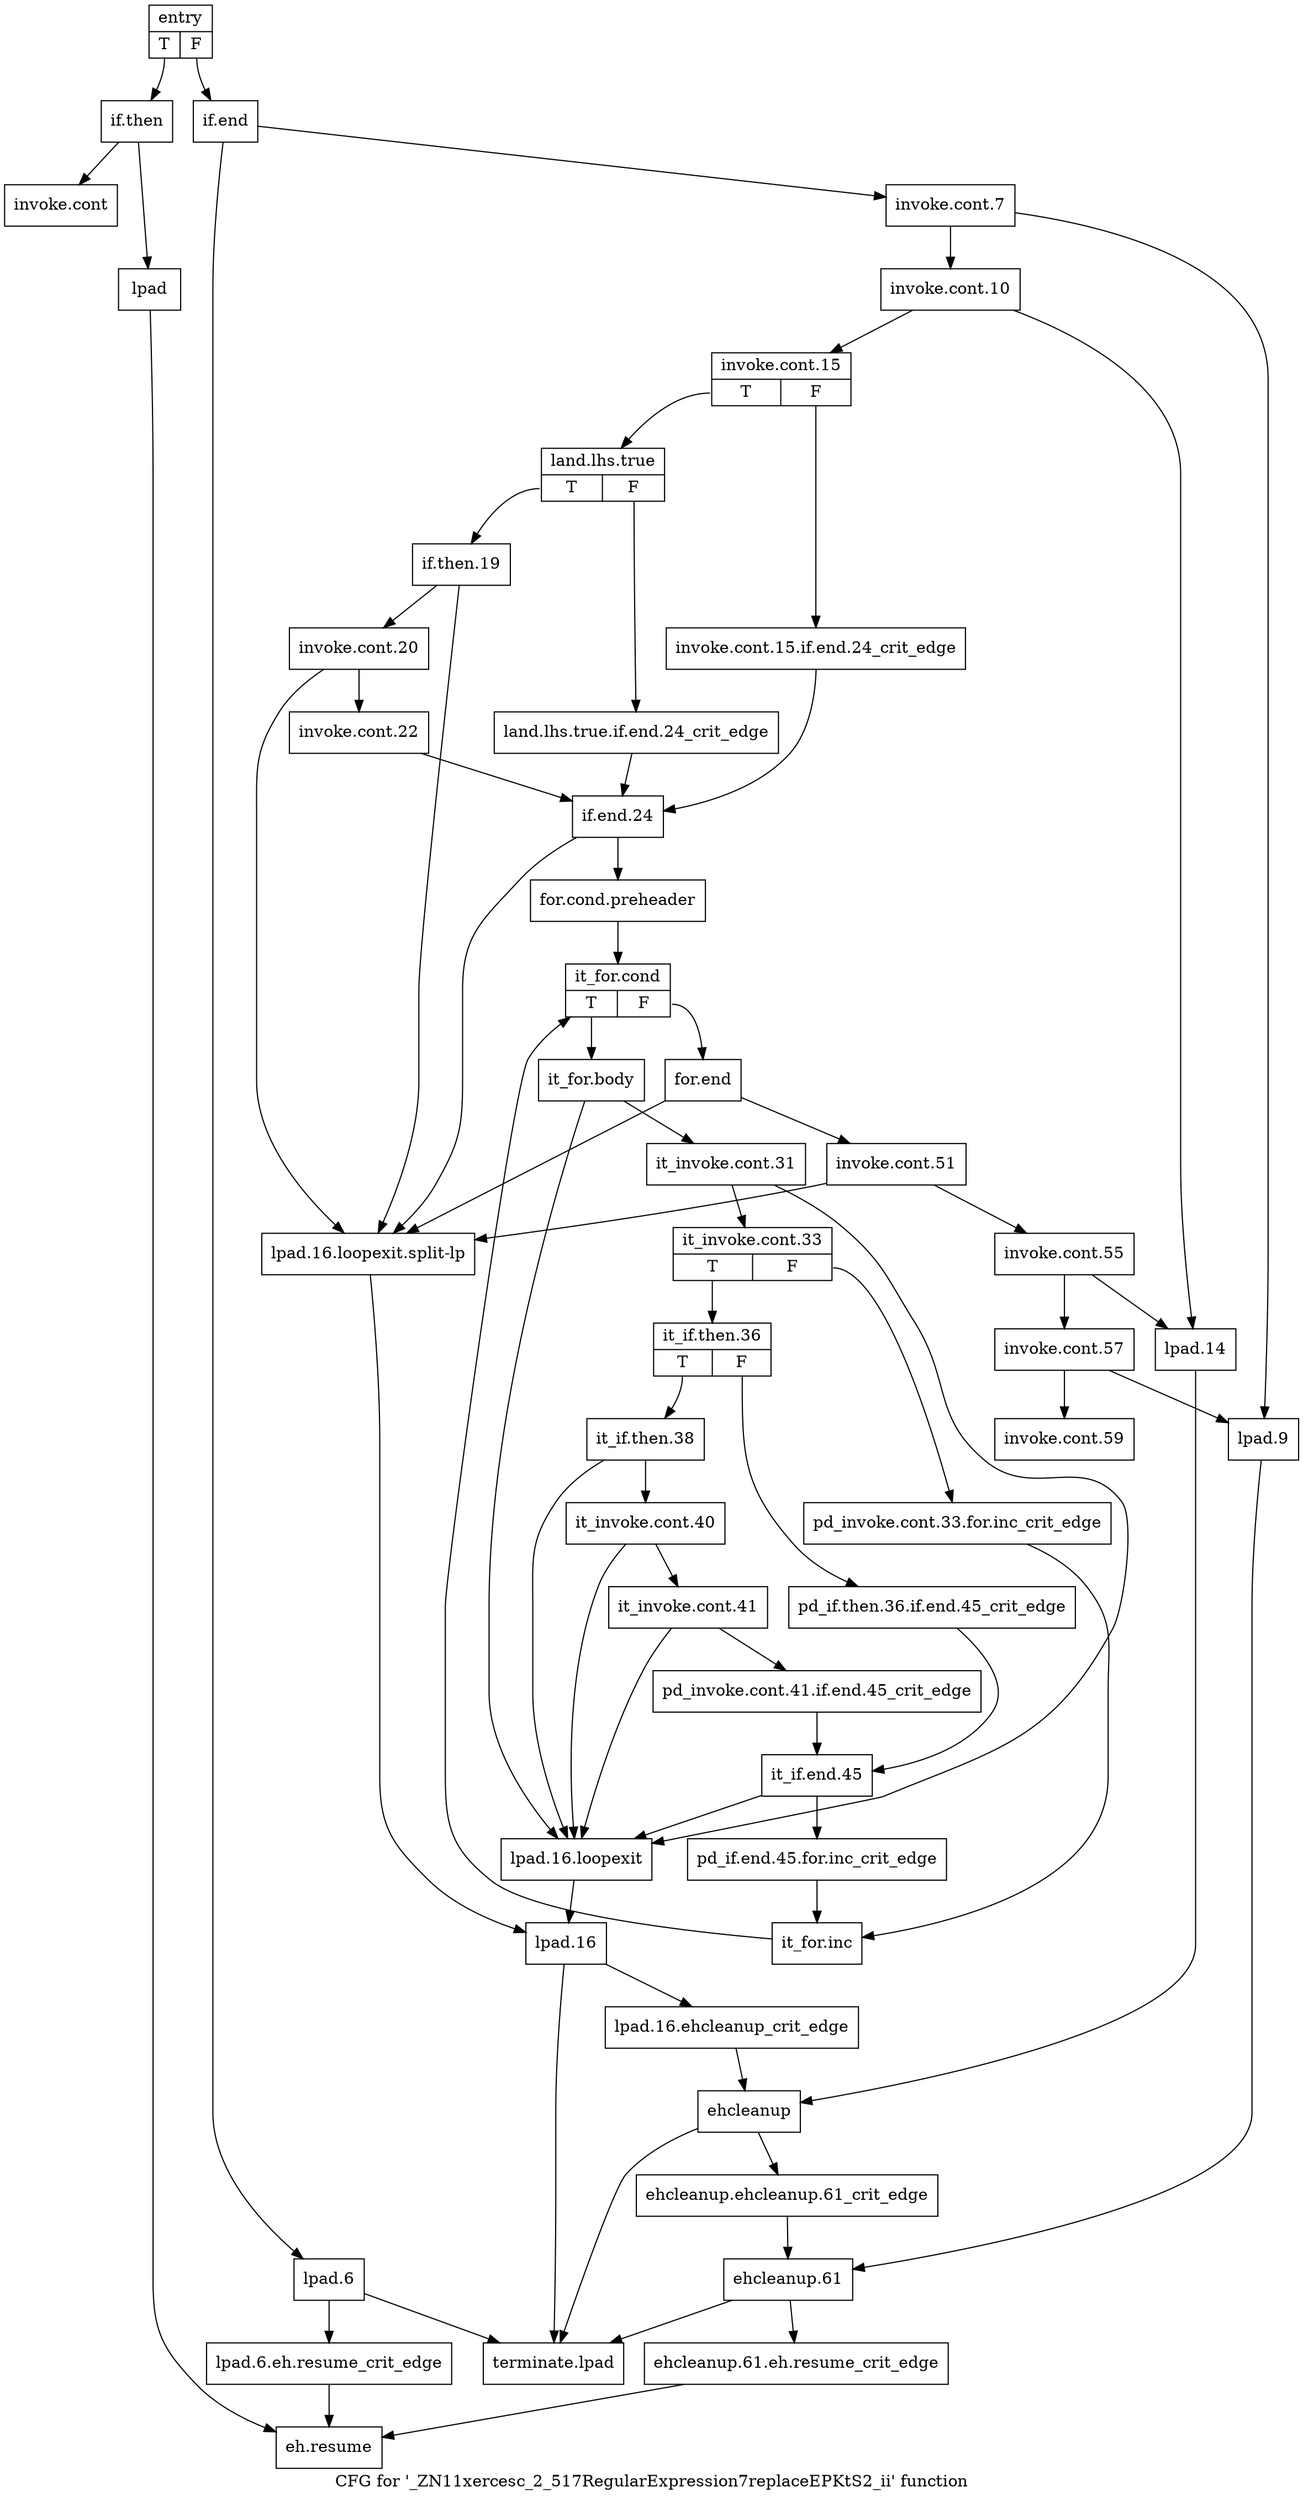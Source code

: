 digraph "CFG for '_ZN11xercesc_2_517RegularExpression7replaceEPKtS2_ii' function" {
	label="CFG for '_ZN11xercesc_2_517RegularExpression7replaceEPKtS2_ii' function";

	Node0x3f8e710 [shape=record,label="{entry|{<s0>T|<s1>F}}"];
	Node0x3f8e710:s0 -> Node0x3f8e760;
	Node0x3f8e710:s1 -> Node0x3f8e850;
	Node0x3f8e760 [shape=record,label="{if.then}"];
	Node0x3f8e760 -> Node0x3f8e7b0;
	Node0x3f8e760 -> Node0x3f8e800;
	Node0x3f8e7b0 [shape=record,label="{invoke.cont}"];
	Node0x3f8e800 [shape=record,label="{lpad}"];
	Node0x3f8e800 -> Node0x3f8f5c0;
	Node0x3f8e850 [shape=record,label="{if.end}"];
	Node0x3f8e850 -> Node0x3f8e8a0;
	Node0x3f8e850 -> Node0x3f8eb70;
	Node0x3f8e8a0 [shape=record,label="{invoke.cont.7}"];
	Node0x3f8e8a0 -> Node0x3f8e8f0;
	Node0x3f8e8a0 -> Node0x3f8ec10;
	Node0x3f8e8f0 [shape=record,label="{invoke.cont.10}"];
	Node0x3f8e8f0 -> Node0x3f8e940;
	Node0x3f8e8f0 -> Node0x3f8ec60;
	Node0x3f8e940 [shape=record,label="{invoke.cont.15|{<s0>T|<s1>F}}"];
	Node0x3f8e940:s0 -> Node0x3f8e9e0;
	Node0x3f8e940:s1 -> Node0x3f8e990;
	Node0x3f8e990 [shape=record,label="{invoke.cont.15.if.end.24_crit_edge}"];
	Node0x3f8e990 -> Node0x3f8edf0;
	Node0x3f8e9e0 [shape=record,label="{land.lhs.true|{<s0>T|<s1>F}}"];
	Node0x3f8e9e0:s0 -> Node0x3f8ea80;
	Node0x3f8e9e0:s1 -> Node0x3f8ea30;
	Node0x3f8ea30 [shape=record,label="{land.lhs.true.if.end.24_crit_edge}"];
	Node0x3f8ea30 -> Node0x3f8edf0;
	Node0x3f8ea80 [shape=record,label="{if.then.19}"];
	Node0x3f8ea80 -> Node0x3f8ead0;
	Node0x3f8ea80 -> Node0x3f8ed00;
	Node0x3f8ead0 [shape=record,label="{invoke.cont.20}"];
	Node0x3f8ead0 -> Node0x3f8eb20;
	Node0x3f8ead0 -> Node0x3f8ed00;
	Node0x3f8eb20 [shape=record,label="{invoke.cont.22}"];
	Node0x3f8eb20 -> Node0x3f8edf0;
	Node0x3f8eb70 [shape=record,label="{lpad.6}"];
	Node0x3f8eb70 -> Node0x3f8ebc0;
	Node0x3f8eb70 -> Node0x3f8f610;
	Node0x3f8ebc0 [shape=record,label="{lpad.6.eh.resume_crit_edge}"];
	Node0x3f8ebc0 -> Node0x3f8f5c0;
	Node0x3f8ec10 [shape=record,label="{lpad.9}"];
	Node0x3f8ec10 -> Node0x3f8f520;
	Node0x3f8ec60 [shape=record,label="{lpad.14}"];
	Node0x3f8ec60 -> Node0x3f8f480;
	Node0x3f8ecb0 [shape=record,label="{lpad.16.loopexit}"];
	Node0x3f8ecb0 -> Node0x3f8ed50;
	Node0x3f8ed00 [shape=record,label="{lpad.16.loopexit.split-lp}"];
	Node0x3f8ed00 -> Node0x3f8ed50;
	Node0x3f8ed50 [shape=record,label="{lpad.16}"];
	Node0x3f8ed50 -> Node0x3f8eda0;
	Node0x3f8ed50 -> Node0x3f8f610;
	Node0x3f8eda0 [shape=record,label="{lpad.16.ehcleanup_crit_edge}"];
	Node0x3f8eda0 -> Node0x3f8f480;
	Node0x3f8edf0 [shape=record,label="{if.end.24}"];
	Node0x3f8edf0 -> Node0x3f8ee40;
	Node0x3f8edf0 -> Node0x3f8ed00;
	Node0x3f8ee40 [shape=record,label="{for.cond.preheader}"];
	Node0x3f8ee40 -> Node0x3f8ee90;
	Node0x3f8ee90 [shape=record,label="{it_for.cond|{<s0>T|<s1>F}}"];
	Node0x3f8ee90:s0 -> Node0x3f8eee0;
	Node0x3f8ee90:s1 -> Node0x3f8f2f0;
	Node0x3f8eee0 [shape=record,label="{it_for.body}"];
	Node0x3f8eee0 -> Node0x3f8ef30;
	Node0x3f8eee0 -> Node0x3f8ecb0;
	Node0x3f8ef30 [shape=record,label="{it_invoke.cont.31}"];
	Node0x3f8ef30 -> Node0x3f8ef80;
	Node0x3f8ef30 -> Node0x3f8ecb0;
	Node0x3f8ef80 [shape=record,label="{it_invoke.cont.33|{<s0>T|<s1>F}}"];
	Node0x3f8ef80:s0 -> Node0x3f8f020;
	Node0x3f8ef80:s1 -> Node0x3f8efd0;
	Node0x3f8efd0 [shape=record,label="{pd_invoke.cont.33.for.inc_crit_edge}"];
	Node0x3f8efd0 -> Node0x3f8f2a0;
	Node0x3f8f020 [shape=record,label="{it_if.then.36|{<s0>T|<s1>F}}"];
	Node0x3f8f020:s0 -> Node0x3f8f0c0;
	Node0x3f8f020:s1 -> Node0x3f8f070;
	Node0x3f8f070 [shape=record,label="{pd_if.then.36.if.end.45_crit_edge}"];
	Node0x3f8f070 -> Node0x3f8f200;
	Node0x3f8f0c0 [shape=record,label="{it_if.then.38}"];
	Node0x3f8f0c0 -> Node0x3f8f110;
	Node0x3f8f0c0 -> Node0x3f8ecb0;
	Node0x3f8f110 [shape=record,label="{it_invoke.cont.40}"];
	Node0x3f8f110 -> Node0x3f8f160;
	Node0x3f8f110 -> Node0x3f8ecb0;
	Node0x3f8f160 [shape=record,label="{it_invoke.cont.41}"];
	Node0x3f8f160 -> Node0x3f8f1b0;
	Node0x3f8f160 -> Node0x3f8ecb0;
	Node0x3f8f1b0 [shape=record,label="{pd_invoke.cont.41.if.end.45_crit_edge}"];
	Node0x3f8f1b0 -> Node0x3f8f200;
	Node0x3f8f200 [shape=record,label="{it_if.end.45}"];
	Node0x3f8f200 -> Node0x3f8f250;
	Node0x3f8f200 -> Node0x3f8ecb0;
	Node0x3f8f250 [shape=record,label="{pd_if.end.45.for.inc_crit_edge}"];
	Node0x3f8f250 -> Node0x3f8f2a0;
	Node0x3f8f2a0 [shape=record,label="{it_for.inc}"];
	Node0x3f8f2a0 -> Node0x3f8ee90;
	Node0x3f8f2f0 [shape=record,label="{for.end}"];
	Node0x3f8f2f0 -> Node0x3f8f340;
	Node0x3f8f2f0 -> Node0x3f8ed00;
	Node0x3f8f340 [shape=record,label="{invoke.cont.51}"];
	Node0x3f8f340 -> Node0x3f8f390;
	Node0x3f8f340 -> Node0x3f8ed00;
	Node0x3f8f390 [shape=record,label="{invoke.cont.55}"];
	Node0x3f8f390 -> Node0x3f8f3e0;
	Node0x3f8f390 -> Node0x3f8ec60;
	Node0x3f8f3e0 [shape=record,label="{invoke.cont.57}"];
	Node0x3f8f3e0 -> Node0x3f8f430;
	Node0x3f8f3e0 -> Node0x3f8ec10;
	Node0x3f8f430 [shape=record,label="{invoke.cont.59}"];
	Node0x3f8f480 [shape=record,label="{ehcleanup}"];
	Node0x3f8f480 -> Node0x3f8f4d0;
	Node0x3f8f480 -> Node0x3f8f610;
	Node0x3f8f4d0 [shape=record,label="{ehcleanup.ehcleanup.61_crit_edge}"];
	Node0x3f8f4d0 -> Node0x3f8f520;
	Node0x3f8f520 [shape=record,label="{ehcleanup.61}"];
	Node0x3f8f520 -> Node0x3f8f570;
	Node0x3f8f520 -> Node0x3f8f610;
	Node0x3f8f570 [shape=record,label="{ehcleanup.61.eh.resume_crit_edge}"];
	Node0x3f8f570 -> Node0x3f8f5c0;
	Node0x3f8f5c0 [shape=record,label="{eh.resume}"];
	Node0x3f8f610 [shape=record,label="{terminate.lpad}"];
}
